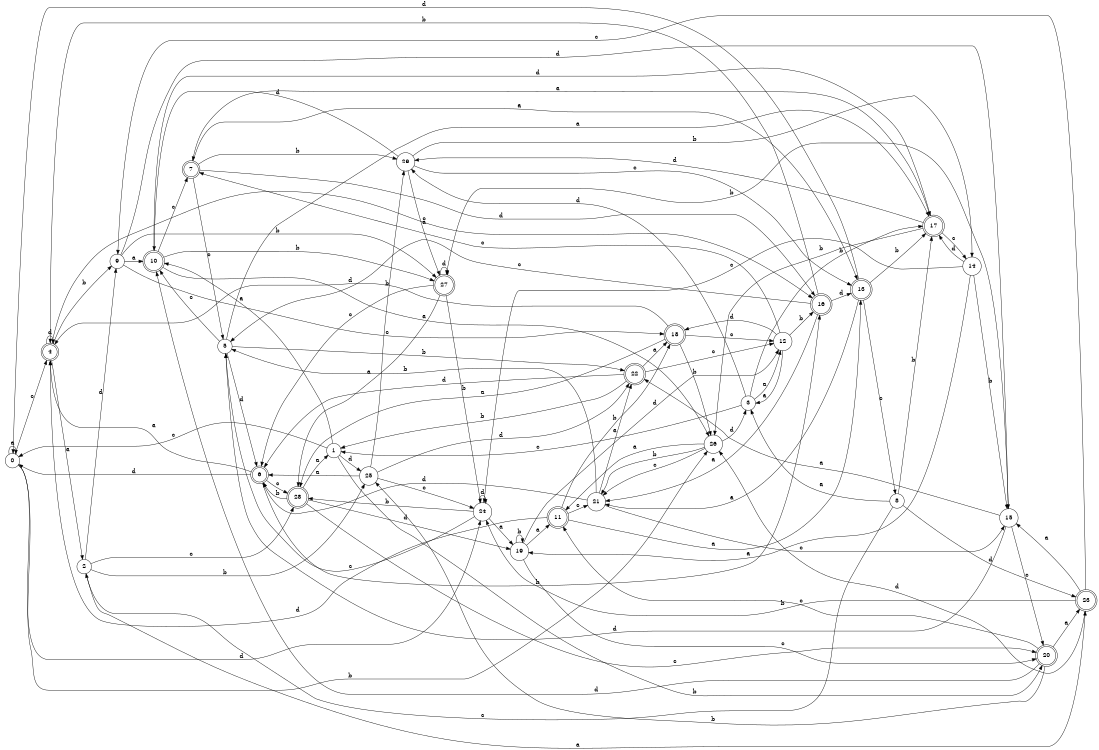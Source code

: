digraph n24_3 {
__start0 [label="" shape="none"];

rankdir=LR;
size="8,5";

s0 [style="filled", color="black", fillcolor="white" shape="circle", label="0"];
s1 [style="filled", color="black", fillcolor="white" shape="circle", label="1"];
s2 [style="filled", color="black", fillcolor="white" shape="circle", label="2"];
s3 [style="filled", color="black", fillcolor="white" shape="circle", label="3"];
s4 [style="rounded,filled", color="black", fillcolor="white" shape="doublecircle", label="4"];
s5 [style="filled", color="black", fillcolor="white" shape="circle", label="5"];
s6 [style="rounded,filled", color="black", fillcolor="white" shape="doublecircle", label="6"];
s7 [style="rounded,filled", color="black", fillcolor="white" shape="doublecircle", label="7"];
s8 [style="filled", color="black", fillcolor="white" shape="circle", label="8"];
s9 [style="filled", color="black", fillcolor="white" shape="circle", label="9"];
s10 [style="rounded,filled", color="black", fillcolor="white" shape="doublecircle", label="10"];
s11 [style="rounded,filled", color="black", fillcolor="white" shape="doublecircle", label="11"];
s12 [style="filled", color="black", fillcolor="white" shape="circle", label="12"];
s13 [style="rounded,filled", color="black", fillcolor="white" shape="doublecircle", label="13"];
s14 [style="filled", color="black", fillcolor="white" shape="circle", label="14"];
s15 [style="filled", color="black", fillcolor="white" shape="circle", label="15"];
s16 [style="rounded,filled", color="black", fillcolor="white" shape="doublecircle", label="16"];
s17 [style="rounded,filled", color="black", fillcolor="white" shape="doublecircle", label="17"];
s18 [style="rounded,filled", color="black", fillcolor="white" shape="doublecircle", label="18"];
s19 [style="filled", color="black", fillcolor="white" shape="circle", label="19"];
s20 [style="rounded,filled", color="black", fillcolor="white" shape="doublecircle", label="20"];
s21 [style="filled", color="black", fillcolor="white" shape="circle", label="21"];
s22 [style="rounded,filled", color="black", fillcolor="white" shape="doublecircle", label="22"];
s23 [style="rounded,filled", color="black", fillcolor="white" shape="doublecircle", label="23"];
s24 [style="filled", color="black", fillcolor="white" shape="circle", label="24"];
s25 [style="filled", color="black", fillcolor="white" shape="circle", label="25"];
s26 [style="filled", color="black", fillcolor="white" shape="circle", label="26"];
s27 [style="rounded,filled", color="black", fillcolor="white" shape="doublecircle", label="27"];
s28 [style="rounded,filled", color="black", fillcolor="white" shape="doublecircle", label="28"];
s29 [style="filled", color="black", fillcolor="white" shape="circle", label="29"];
s0 -> s0 [label="a"];
s0 -> s26 [label="b"];
s0 -> s4 [label="c"];
s0 -> s24 [label="d"];
s1 -> s10 [label="a"];
s1 -> s20 [label="b"];
s1 -> s0 [label="c"];
s1 -> s25 [label="d"];
s2 -> s23 [label="a"];
s2 -> s25 [label="b"];
s2 -> s28 [label="c"];
s2 -> s9 [label="d"];
s3 -> s12 [label="a"];
s3 -> s17 [label="b"];
s3 -> s1 [label="c"];
s3 -> s29 [label="d"];
s4 -> s2 [label="a"];
s4 -> s9 [label="b"];
s4 -> s16 [label="c"];
s4 -> s4 [label="d"];
s5 -> s17 [label="a"];
s5 -> s22 [label="b"];
s5 -> s10 [label="c"];
s5 -> s6 [label="d"];
s6 -> s4 [label="a"];
s6 -> s16 [label="b"];
s6 -> s28 [label="c"];
s6 -> s0 [label="d"];
s7 -> s13 [label="a"];
s7 -> s29 [label="b"];
s7 -> s5 [label="c"];
s7 -> s16 [label="d"];
s8 -> s3 [label="a"];
s8 -> s17 [label="b"];
s8 -> s2 [label="c"];
s8 -> s23 [label="d"];
s9 -> s10 [label="a"];
s9 -> s27 [label="b"];
s9 -> s18 [label="c"];
s9 -> s15 [label="d"];
s10 -> s26 [label="a"];
s10 -> s27 [label="b"];
s10 -> s7 [label="c"];
s10 -> s17 [label="d"];
s11 -> s13 [label="a"];
s11 -> s18 [label="b"];
s11 -> s21 [label="c"];
s11 -> s4 [label="d"];
s12 -> s3 [label="a"];
s12 -> s16 [label="b"];
s12 -> s7 [label="c"];
s12 -> s18 [label="d"];
s13 -> s21 [label="a"];
s13 -> s17 [label="b"];
s13 -> s8 [label="c"];
s13 -> s0 [label="d"];
s14 -> s19 [label="a"];
s14 -> s15 [label="b"];
s14 -> s24 [label="c"];
s14 -> s17 [label="d"];
s15 -> s22 [label="a"];
s15 -> s27 [label="b"];
s15 -> s20 [label="c"];
s15 -> s5 [label="d"];
s16 -> s21 [label="a"];
s16 -> s4 [label="b"];
s16 -> s5 [label="c"];
s16 -> s13 [label="d"];
s17 -> s7 [label="a"];
s17 -> s26 [label="b"];
s17 -> s14 [label="c"];
s17 -> s29 [label="d"];
s18 -> s28 [label="a"];
s18 -> s26 [label="b"];
s18 -> s12 [label="c"];
s18 -> s4 [label="d"];
s19 -> s11 [label="a"];
s19 -> s19 [label="b"];
s19 -> s20 [label="c"];
s19 -> s12 [label="d"];
s20 -> s23 [label="a"];
s20 -> s25 [label="b"];
s20 -> s11 [label="c"];
s20 -> s10 [label="d"];
s21 -> s22 [label="a"];
s21 -> s5 [label="b"];
s21 -> s15 [label="c"];
s21 -> s6 [label="d"];
s22 -> s18 [label="a"];
s22 -> s1 [label="b"];
s22 -> s12 [label="c"];
s22 -> s6 [label="d"];
s23 -> s15 [label="a"];
s23 -> s24 [label="b"];
s23 -> s9 [label="c"];
s23 -> s26 [label="d"];
s24 -> s19 [label="a"];
s24 -> s28 [label="b"];
s24 -> s5 [label="c"];
s24 -> s24 [label="d"];
s25 -> s6 [label="a"];
s25 -> s29 [label="b"];
s25 -> s24 [label="c"];
s25 -> s22 [label="d"];
s26 -> s11 [label="a"];
s26 -> s21 [label="b"];
s26 -> s21 [label="c"];
s26 -> s3 [label="d"];
s27 -> s28 [label="a"];
s27 -> s24 [label="b"];
s27 -> s6 [label="c"];
s27 -> s27 [label="d"];
s28 -> s1 [label="a"];
s28 -> s6 [label="b"];
s28 -> s20 [label="c"];
s28 -> s19 [label="d"];
s29 -> s27 [label="a"];
s29 -> s14 [label="b"];
s29 -> s13 [label="c"];
s29 -> s10 [label="d"];

}